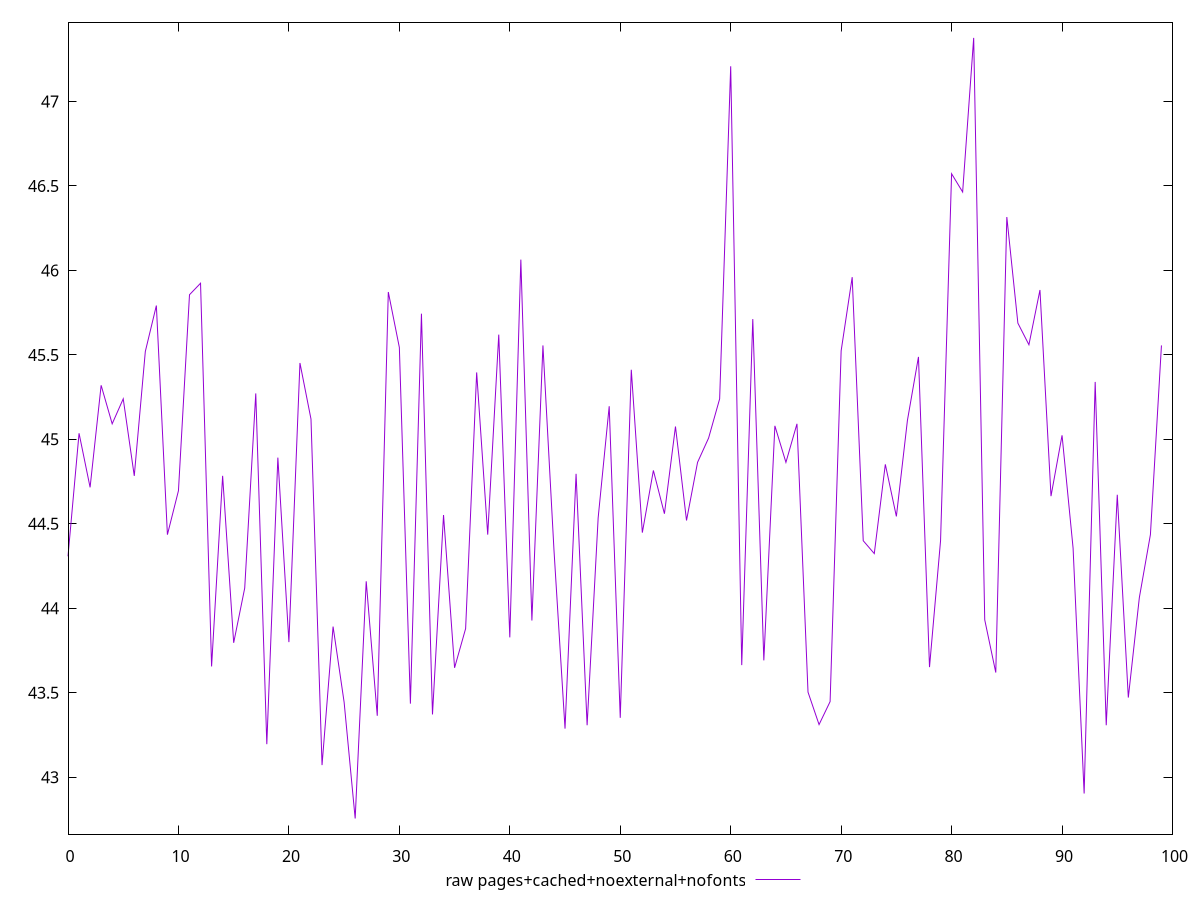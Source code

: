 $_rawPagesCachedNoexternalNofonts <<EOF
44.307999999999986
45.03599999999999
44.715999999999994
45.31999999999998
45.09199999999999
45.23999999999998
44.78399999999999
45.51999999999999
45.79199999999999
44.43599999999999
44.696000000000005
45.85599999999999
45.92399999999999
43.655999999999985
44.78399999999999
43.79599999999999
44.11999999999998
45.27199999999999
43.195999999999984
44.89199999999999
43.8
45.452
45.11999999999999
43.07199999999999
43.89199999999999
43.443999999999996
42.755999999999986
44.15999999999998
43.36399999999999
45.87199999999999
45.544
43.43599999999998
45.743999999999986
43.371999999999986
44.55199999999998
43.64799999999999
43.879999999999995
45.395999999999994
44.43599999999999
45.61999999999999
43.827999999999996
46.06400000000001
43.92799999999999
45.55599999999999
44.34399999999999
43.28799999999998
44.79599999999999
43.30799999999999
44.53599999999999
45.196000000000005
43.35199999999999
45.41199999999999
44.44799999999999
44.81599999999999
44.56
45.07599999999999
44.519999999999996
44.864
45.00799999999998
45.239999999999995
47.207999999999984
43.66399999999999
45.711999999999996
43.691999999999986
45.07999999999999
44.86399999999999
45.09199999999999
43.50399999999999
43.31199999999998
43.44799999999999
45.52399999999999
45.95999999999999
44.399999999999984
44.323999999999984
44.852000000000004
44.54399999999999
45.11199999999999
45.487999999999985
43.652
44.39999999999999
46.571999999999974
46.463999999999984
47.37599999999999
43.93199999999999
43.61999999999999
46.31599999999999
45.68799999999999
45.55999999999999
45.883999999999986
44.66399999999999
45.02399999999999
44.355999999999995
42.90399999999998
45.33999999999999
43.307999999999986
44.672
43.471999999999994
44.06399999999999
44.43599999999999
45.55599999999999
EOF
set key outside below
set terminal pngcairo
set output "report_00005_2020-11-02T22-26-11.212Z/bootup-time/pages+cached+noexternal+nofonts//raw.png"
set yrange [42.66359999999999:47.46839999999999]
plot $_rawPagesCachedNoexternalNofonts title "raw pages+cached+noexternal+nofonts" with line ,